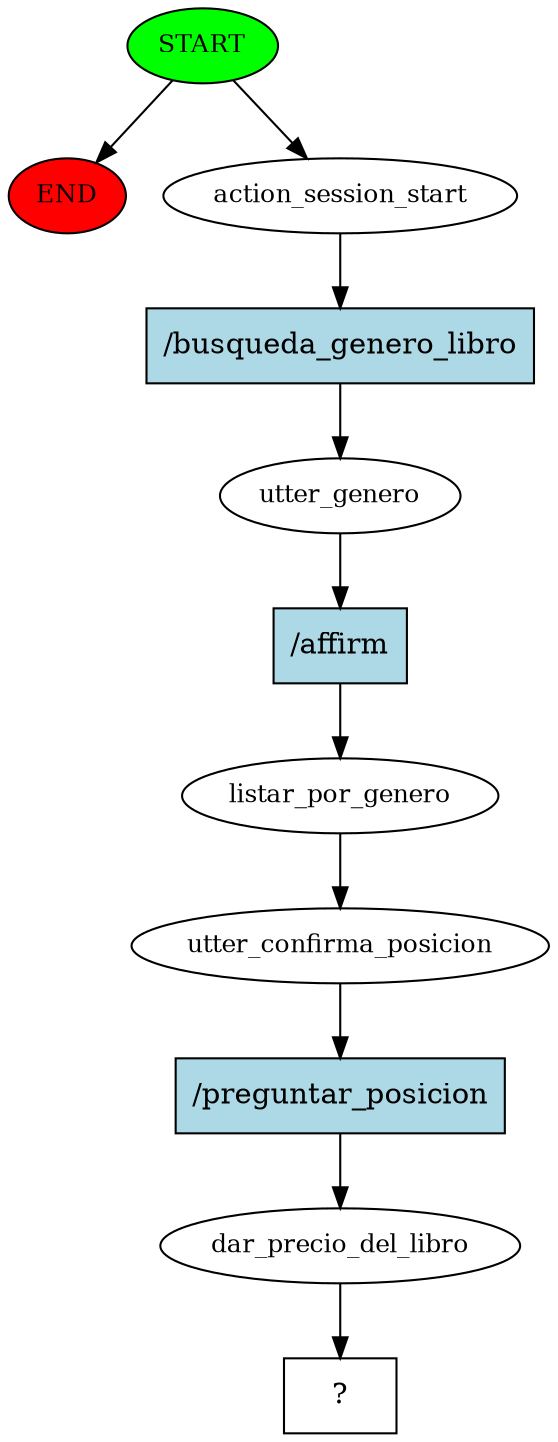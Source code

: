 digraph  {
0 [class="start active", fillcolor=green, fontsize=12, label=START, style=filled];
"-1" [class=end, fillcolor=red, fontsize=12, label=END, style=filled];
1 [class=active, fontsize=12, label=action_session_start];
2 [class=active, fontsize=12, label=utter_genero];
3 [class=active, fontsize=12, label=listar_por_genero];
4 [class=active, fontsize=12, label=utter_confirma_posicion];
5 [class=active, fontsize=12, label=dar_precio_del_libro];
6 [class="intent dashed active", label="  ?  ", shape=rect];
7 [class="intent active", fillcolor=lightblue, label="/busqueda_genero_libro", shape=rect, style=filled];
8 [class="intent active", fillcolor=lightblue, label="/affirm", shape=rect, style=filled];
9 [class="intent active", fillcolor=lightblue, label="/preguntar_posicion", shape=rect, style=filled];
0 -> "-1"  [class="", key=NONE, label=""];
0 -> 1  [class=active, key=NONE, label=""];
1 -> 7  [class=active, key=0];
2 -> 8  [class=active, key=0];
3 -> 4  [class=active, key=NONE, label=""];
4 -> 9  [class=active, key=0];
5 -> 6  [class=active, key=NONE, label=""];
7 -> 2  [class=active, key=0];
8 -> 3  [class=active, key=0];
9 -> 5  [class=active, key=0];
}
